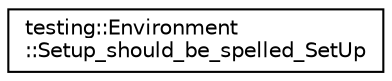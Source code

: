 digraph "Graphical Class Hierarchy"
{
 // INTERACTIVE_SVG=YES
 // LATEX_PDF_SIZE
  edge [fontname="Helvetica",fontsize="10",labelfontname="Helvetica",labelfontsize="10"];
  node [fontname="Helvetica",fontsize="10",shape=record];
  rankdir="LR";
  Node0 [label="testing::Environment\l::Setup_should_be_spelled_SetUp",height=0.2,width=0.4,color="black", fillcolor="white", style="filled",URL="$d4/d63/structtesting_1_1_environment_1_1_setup__should__be__spelled___set_up.html",tooltip=" "];
}
